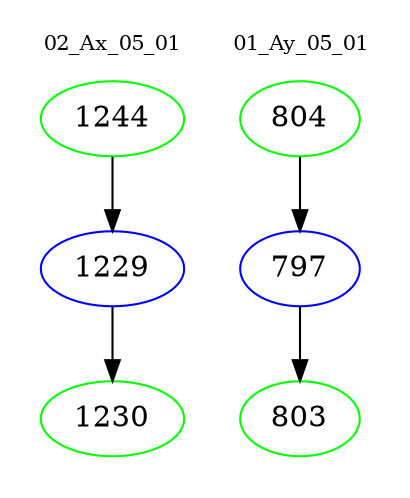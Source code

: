 digraph{
subgraph cluster_0 {
color = white
label = "02_Ax_05_01";
fontsize=10;
T0_1244 [label="1244", color="green"]
T0_1244 -> T0_1229 [color="black"]
T0_1229 [label="1229", color="blue"]
T0_1229 -> T0_1230 [color="black"]
T0_1230 [label="1230", color="green"]
}
subgraph cluster_1 {
color = white
label = "01_Ay_05_01";
fontsize=10;
T1_804 [label="804", color="green"]
T1_804 -> T1_797 [color="black"]
T1_797 [label="797", color="blue"]
T1_797 -> T1_803 [color="black"]
T1_803 [label="803", color="green"]
}
}
